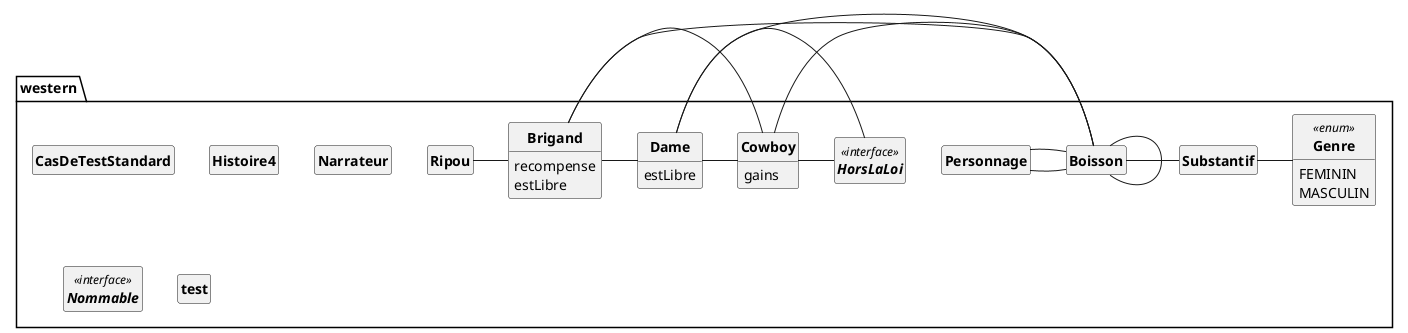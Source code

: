 @startuml
'https://plantuml.com/class-diagram
skinparam style strictuml
skinparam classAttributeIconSize 0
skinparam classFontStyle Bold
hide empty members

Class western.Boisson{

}
western.Boisson - western.Substantif
western.Boisson - western.Boisson

Class western.Brigand{
recompense
estLibre

}
western.Brigand - western.Dame
western.Brigand - western.Cowboy
western.Brigand - western.Boisson

Class western.CasDeTestStandard{

}

Class western.Cowboy{
gains

}
western.Cowboy - western.HorsLaLoi
western.Cowboy - western.Boisson

Class western.Dame{
estLibre

}
western.Dame - western.Cowboy
western.Dame - western.HorsLaLoi
western.Dame - western.Boisson

Enum western.Genre<<enum>> {
FEMININ
MASCULIN

}
Class western.Histoire4{

}

Interface western.HorsLaLoi<<interface>> {
}
Class western.Narrateur{

}

Interface western.Nommable<<interface>> {
}
Class western.Personnage{

}
western.Personnage - western.Boisson
western.Personnage - western.Boisson

Class western.Ripou{

}
western.Ripou - western.Brigand

Class western.Substantif{

}
western.Substantif - western.Genre

Class western.test{

}

@enduml

